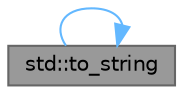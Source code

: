 digraph "std::to_string"
{
 // LATEX_PDF_SIZE
  bgcolor="transparent";
  edge [fontname=Helvetica,fontsize=10,labelfontname=Helvetica,labelfontsize=10];
  node [fontname=Helvetica,fontsize=10,shape=box,height=0.2,width=0.4];
  rankdir="LR";
  Node1 [id="Node000001",label="std::to_string",height=0.2,width=0.4,color="gray40", fillcolor="grey60", style="filled", fontcolor="black",tooltip="EBootModeを文字列に変換する"];
  Node1 -> Node1 [id="edge1_Node000001_Node000001",color="steelblue1",style="solid",tooltip=" "];
}
